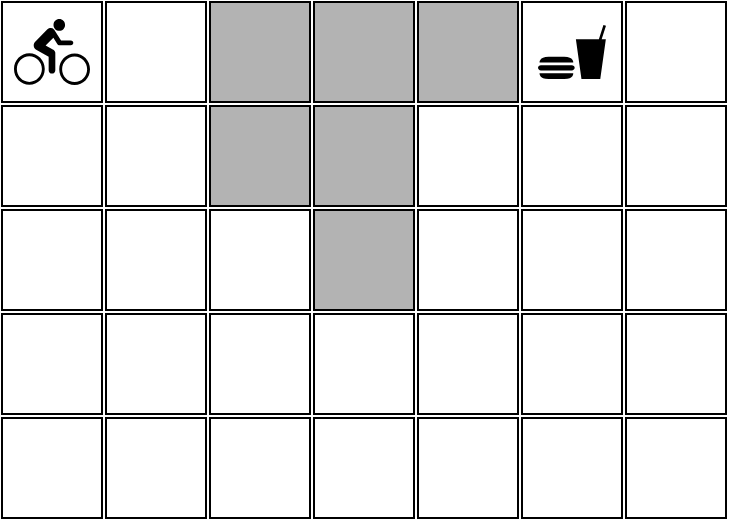 <mxfile version="20.3.0" type="device"><diagram id="GC3d5SEIMlqQDpdu6AJr" name="Page-1"><mxGraphModel dx="2062" dy="1265" grid="1" gridSize="10" guides="1" tooltips="1" connect="1" arrows="1" fold="1" page="1" pageScale="1" pageWidth="850" pageHeight="1100" math="0" shadow="0"><root><mxCell id="0"/><mxCell id="1" parent="0"/><mxCell id="wi9Bhf0zNv-aggHsFR5M-1" value="" style="whiteSpace=wrap;html=1;aspect=fixed;" parent="1" vertex="1"><mxGeometry x="220" y="30" width="50" height="50" as="geometry"/></mxCell><mxCell id="wi9Bhf0zNv-aggHsFR5M-2" value="" style="whiteSpace=wrap;html=1;aspect=fixed;" parent="1" vertex="1"><mxGeometry x="272" y="30" width="50" height="50" as="geometry"/></mxCell><mxCell id="wi9Bhf0zNv-aggHsFR5M-3" value="" style="whiteSpace=wrap;html=1;aspect=fixed;" parent="1" vertex="1"><mxGeometry x="324" y="30" width="50" height="50" as="geometry"/></mxCell><mxCell id="wi9Bhf0zNv-aggHsFR5M-4" value="" style="whiteSpace=wrap;html=1;aspect=fixed;fillColor=#B3B3B3;" parent="1" vertex="1"><mxGeometry x="376" y="30" width="50" height="50" as="geometry"/></mxCell><mxCell id="wi9Bhf0zNv-aggHsFR5M-5" value="" style="whiteSpace=wrap;html=1;aspect=fixed;" parent="1" vertex="1"><mxGeometry x="220" y="82" width="50" height="50" as="geometry"/></mxCell><mxCell id="wi9Bhf0zNv-aggHsFR5M-6" value="" style="whiteSpace=wrap;html=1;aspect=fixed;" parent="1" vertex="1"><mxGeometry x="272" y="82" width="50" height="50" as="geometry"/></mxCell><mxCell id="wi9Bhf0zNv-aggHsFR5M-7" value="" style="whiteSpace=wrap;html=1;aspect=fixed;fillColor=#B3B3B3;" parent="1" vertex="1"><mxGeometry x="324" y="82" width="50" height="50" as="geometry"/></mxCell><mxCell id="wi9Bhf0zNv-aggHsFR5M-8" value="" style="whiteSpace=wrap;html=1;aspect=fixed;fillColor=#B3B3B3;" parent="1" vertex="1"><mxGeometry x="376" y="82" width="50" height="50" as="geometry"/></mxCell><mxCell id="wi9Bhf0zNv-aggHsFR5M-9" value="" style="whiteSpace=wrap;html=1;aspect=fixed;" parent="1" vertex="1"><mxGeometry x="220" y="134" width="50" height="50" as="geometry"/></mxCell><mxCell id="wi9Bhf0zNv-aggHsFR5M-10" value="" style="whiteSpace=wrap;html=1;aspect=fixed;" parent="1" vertex="1"><mxGeometry x="272" y="134" width="50" height="50" as="geometry"/></mxCell><mxCell id="wi9Bhf0zNv-aggHsFR5M-11" value="" style="whiteSpace=wrap;html=1;aspect=fixed;" parent="1" vertex="1"><mxGeometry x="324" y="134" width="50" height="50" as="geometry"/></mxCell><mxCell id="wi9Bhf0zNv-aggHsFR5M-12" value="" style="whiteSpace=wrap;html=1;aspect=fixed;fillColor=#B3B3B3;" parent="1" vertex="1"><mxGeometry x="376" y="134" width="50" height="50" as="geometry"/></mxCell><mxCell id="CsA70eIJGZtUb_FbTeEb-2" value="" style="whiteSpace=wrap;html=1;aspect=fixed;fillColor=#B3B3B3;" parent="1" vertex="1"><mxGeometry x="428" y="30" width="50" height="50" as="geometry"/></mxCell><mxCell id="CsA70eIJGZtUb_FbTeEb-3" value="" style="whiteSpace=wrap;html=1;aspect=fixed;" parent="1" vertex="1"><mxGeometry x="428" y="82" width="50" height="50" as="geometry"/></mxCell><mxCell id="CsA70eIJGZtUb_FbTeEb-4" value="" style="whiteSpace=wrap;html=1;aspect=fixed;" parent="1" vertex="1"><mxGeometry x="428" y="134" width="50" height="50" as="geometry"/></mxCell><mxCell id="CsA70eIJGZtUb_FbTeEb-5" value="" style="whiteSpace=wrap;html=1;aspect=fixed;" parent="1" vertex="1"><mxGeometry x="480" y="30" width="50" height="50" as="geometry"/></mxCell><mxCell id="CsA70eIJGZtUb_FbTeEb-6" value="" style="whiteSpace=wrap;html=1;aspect=fixed;" parent="1" vertex="1"><mxGeometry x="480" y="82" width="50" height="50" as="geometry"/></mxCell><mxCell id="CsA70eIJGZtUb_FbTeEb-7" value="" style="whiteSpace=wrap;html=1;aspect=fixed;" parent="1" vertex="1"><mxGeometry x="480" y="134" width="50" height="50" as="geometry"/></mxCell><mxCell id="CsA70eIJGZtUb_FbTeEb-8" value="" style="whiteSpace=wrap;html=1;aspect=fixed;" parent="1" vertex="1"><mxGeometry x="532" y="30" width="50" height="50" as="geometry"/></mxCell><mxCell id="CsA70eIJGZtUb_FbTeEb-9" value="" style="whiteSpace=wrap;html=1;aspect=fixed;" parent="1" vertex="1"><mxGeometry x="532" y="82" width="50" height="50" as="geometry"/></mxCell><mxCell id="CsA70eIJGZtUb_FbTeEb-10" value="" style="whiteSpace=wrap;html=1;aspect=fixed;" parent="1" vertex="1"><mxGeometry x="532" y="134" width="50" height="50" as="geometry"/></mxCell><mxCell id="CsA70eIJGZtUb_FbTeEb-11" value="" style="whiteSpace=wrap;html=1;aspect=fixed;" parent="1" vertex="1"><mxGeometry x="220" y="186" width="50" height="50" as="geometry"/></mxCell><mxCell id="CsA70eIJGZtUb_FbTeEb-12" value="" style="whiteSpace=wrap;html=1;aspect=fixed;" parent="1" vertex="1"><mxGeometry x="272" y="186" width="50" height="50" as="geometry"/></mxCell><mxCell id="CsA70eIJGZtUb_FbTeEb-13" value="" style="whiteSpace=wrap;html=1;aspect=fixed;" parent="1" vertex="1"><mxGeometry x="324" y="186" width="50" height="50" as="geometry"/></mxCell><mxCell id="CsA70eIJGZtUb_FbTeEb-14" value="" style="whiteSpace=wrap;html=1;aspect=fixed;fillColor=#FFFFFF;" parent="1" vertex="1"><mxGeometry x="376" y="186" width="50" height="50" as="geometry"/></mxCell><mxCell id="CsA70eIJGZtUb_FbTeEb-15" value="" style="whiteSpace=wrap;html=1;aspect=fixed;" parent="1" vertex="1"><mxGeometry x="428" y="186" width="50" height="50" as="geometry"/></mxCell><mxCell id="CsA70eIJGZtUb_FbTeEb-16" value="" style="whiteSpace=wrap;html=1;aspect=fixed;" parent="1" vertex="1"><mxGeometry x="480" y="186" width="50" height="50" as="geometry"/></mxCell><mxCell id="CsA70eIJGZtUb_FbTeEb-17" value="" style="whiteSpace=wrap;html=1;aspect=fixed;" parent="1" vertex="1"><mxGeometry x="532" y="186" width="50" height="50" as="geometry"/></mxCell><mxCell id="CsA70eIJGZtUb_FbTeEb-18" value="" style="whiteSpace=wrap;html=1;aspect=fixed;" parent="1" vertex="1"><mxGeometry x="220" y="238" width="50" height="50" as="geometry"/></mxCell><mxCell id="CsA70eIJGZtUb_FbTeEb-19" value="" style="whiteSpace=wrap;html=1;aspect=fixed;" parent="1" vertex="1"><mxGeometry x="272" y="238" width="50" height="50" as="geometry"/></mxCell><mxCell id="CsA70eIJGZtUb_FbTeEb-20" value="" style="whiteSpace=wrap;html=1;aspect=fixed;" parent="1" vertex="1"><mxGeometry x="324" y="238" width="50" height="50" as="geometry"/></mxCell><mxCell id="CsA70eIJGZtUb_FbTeEb-21" value="" style="whiteSpace=wrap;html=1;aspect=fixed;fillColor=#FFFFFF;" parent="1" vertex="1"><mxGeometry x="376" y="238" width="50" height="50" as="geometry"/></mxCell><mxCell id="CsA70eIJGZtUb_FbTeEb-22" value="" style="whiteSpace=wrap;html=1;aspect=fixed;" parent="1" vertex="1"><mxGeometry x="428" y="238" width="50" height="50" as="geometry"/></mxCell><mxCell id="CsA70eIJGZtUb_FbTeEb-23" value="" style="whiteSpace=wrap;html=1;aspect=fixed;" parent="1" vertex="1"><mxGeometry x="480" y="238" width="50" height="50" as="geometry"/></mxCell><mxCell id="CsA70eIJGZtUb_FbTeEb-24" value="" style="whiteSpace=wrap;html=1;aspect=fixed;" parent="1" vertex="1"><mxGeometry x="532" y="238" width="50" height="50" as="geometry"/></mxCell><mxCell id="cal2lbhvoZ3OgB7n_fgh-2" value="" style="shape=mxgraph.signs.food.fast_food;html=1;pointerEvents=1;fillColor=#000000;strokeColor=none;verticalLabelPosition=bottom;verticalAlign=top;align=center;sketch=0;" parent="1" vertex="1"><mxGeometry x="488" y="41.5" width="34" height="27" as="geometry"/></mxCell><mxCell id="cal2lbhvoZ3OgB7n_fgh-3" value="" style="shape=mxgraph.signs.sports.cycling;html=1;pointerEvents=1;fillColor=#000000;strokeColor=none;verticalLabelPosition=bottom;verticalAlign=top;align=center;sketch=0;" parent="1" vertex="1"><mxGeometry x="226" y="38.5" width="38" height="33" as="geometry"/></mxCell><mxCell id="cal2lbhvoZ3OgB7n_fgh-4" value="" style="whiteSpace=wrap;html=1;aspect=fixed;fillColor=#B3B3B3;" parent="1" vertex="1"><mxGeometry x="324" y="30" width="50" height="50" as="geometry"/></mxCell></root></mxGraphModel></diagram></mxfile>